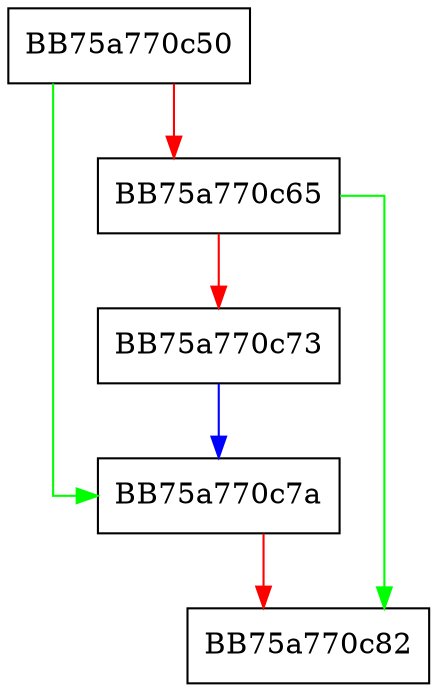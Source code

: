 digraph VariantInit {
  node [shape="box"];
  graph [splines=ortho];
  BB75a770c50 -> BB75a770c7a [color="green"];
  BB75a770c50 -> BB75a770c65 [color="red"];
  BB75a770c65 -> BB75a770c82 [color="green"];
  BB75a770c65 -> BB75a770c73 [color="red"];
  BB75a770c73 -> BB75a770c7a [color="blue"];
  BB75a770c7a -> BB75a770c82 [color="red"];
}